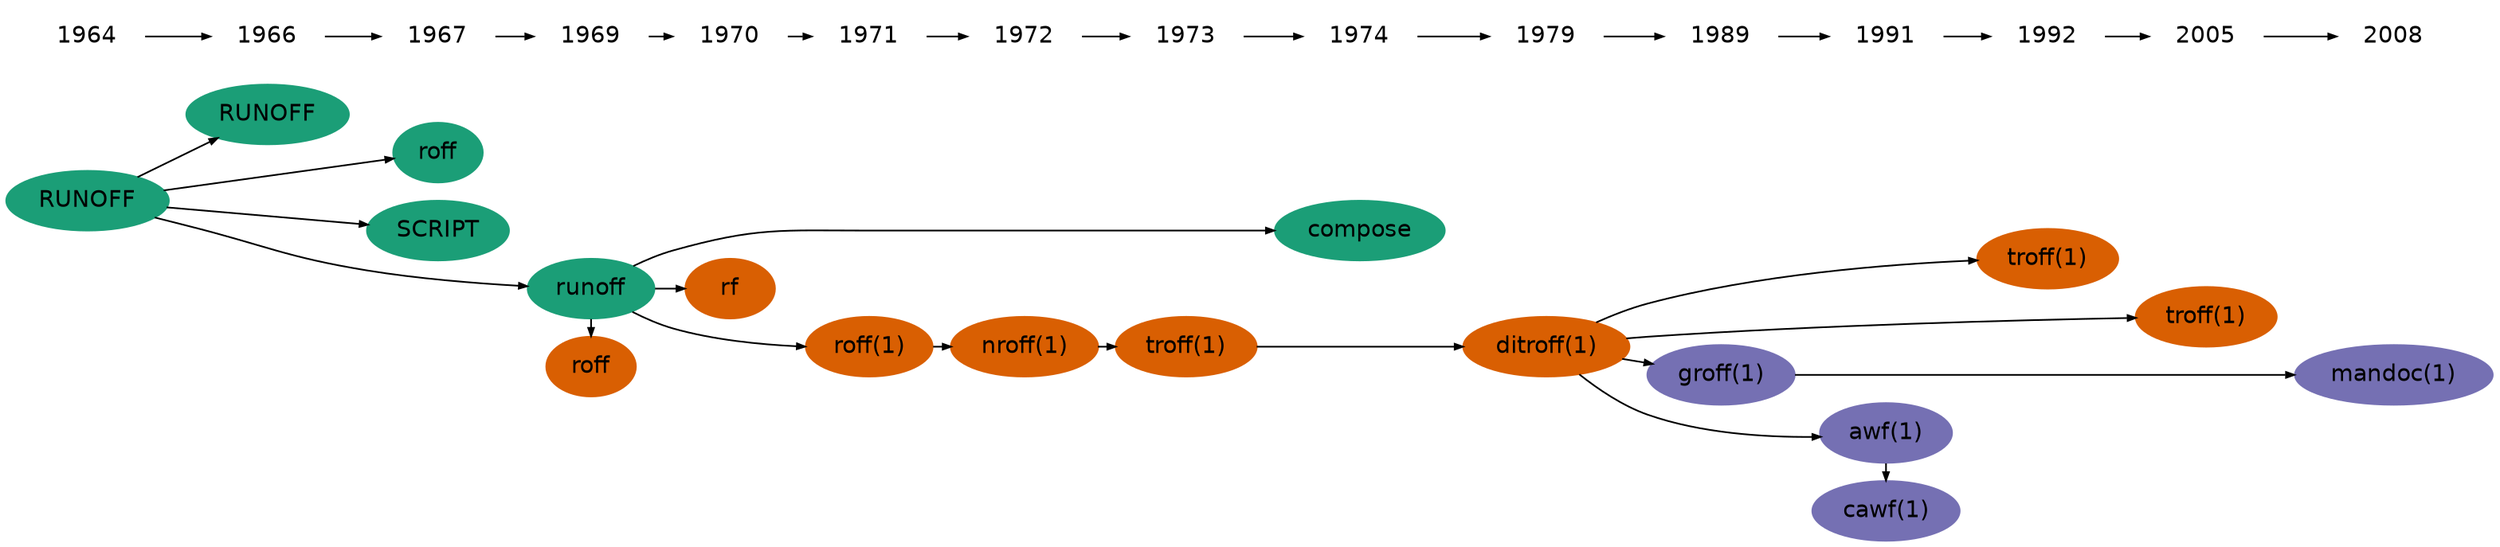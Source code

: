 /*	$Id$ */
digraph manpages {
	rankdir=LR;
	ranksep=0.15;
	nodesep=0.15;

	node [shape=ellipse,fontname="Helvetica",colorscheme=dark24,style=filled];
	edge [arrowhead=normal,arrowsize=0.5];

	subgraph { 
		node [color=1];
		runoff1 [label="RUNOFF" URL="#x1964_RUNOFF"];
		runoff4 [label="RUNOFF" URL="#x1966_RUNOFF"];
		runoff2 [label="roff" URL="#x1967_roff"];
		script [label="SCRIPT" URL="#x1967_SCRIPT"];
		runoff3 [label="runoff" URL="#x1969"]; 
		compose [label="compose" URL="#x1974_compose"]; 
	}

	subgraph {
		node [color=2];
		rf [label="rf" URL="#x1970_rf"];
		roff1 [label="roff(1)" URL="#x1971"];
		roff2 [label="roff" URL="#x1969_roff"];
		nroff [label="nroff(1)" URL="#x1972"];
		troff [label="troff(1)" URL="#x1973"];
		ditroff [label="ditroff(1)" URL="#x1979"];
		ptroff [label="troff(1)" URL="#x1992"];
		htroff [label="troff(1)" URL="#x2005_troff"];
	}

	subgraph {
		node [color=3];
		groff [label="groff(1)" URL="#x1989_groff"];
		awf [label="awf(1)" URL="#x1991_awf"];
		cawf [label="cawf(1)" URL="#x1991_cawf"];
		mandoc [label="mandoc(1)" URL="#x2008_mandoc"];
	}

	runoff1 -> { runoff4 runoff2 runoff3 script };
	runoff3 -> { roff1 compose rf roff2 };
	roff1 -> nroff;
	nroff -> troff;
	troff -> ditroff;
	ditroff -> { groff htroff ptroff awf };
	groff -> mandoc;
	awf -> cawf;


	subgraph {
		node[colorscheme=x11,color=white];
		1964 -> 1966 -> 1967 -> 1969 -> 1970 -> 1971 -> 1972 -> 
		1973 -> 1974 -> 1979 -> 1989 -> 1991 -> 1992 -> 2005 -> 2008;
	}

	{ rank = same; 1964 runoff1 };
	{ rank = same; 1967 script runoff2 };
	{ rank = same; 1969 runoff3 roff2 };
	{ rank = same; 1970 rf };
	{ rank = same; 1971 roff1 };
	{ rank = same; 1972 nroff };
	{ rank = same; 1973 troff };
	{ rank = same; 1974 compose };
	{ rank = same; 1979 ditroff };
	{ rank = same; 1989 groff };
	{ rank = same; 1991 awf cawf };
	{ rank = same; 1992 ptroff };
	{ rank = same; 2005 htroff };
	{ rank = same; 2008 mandoc };

}
